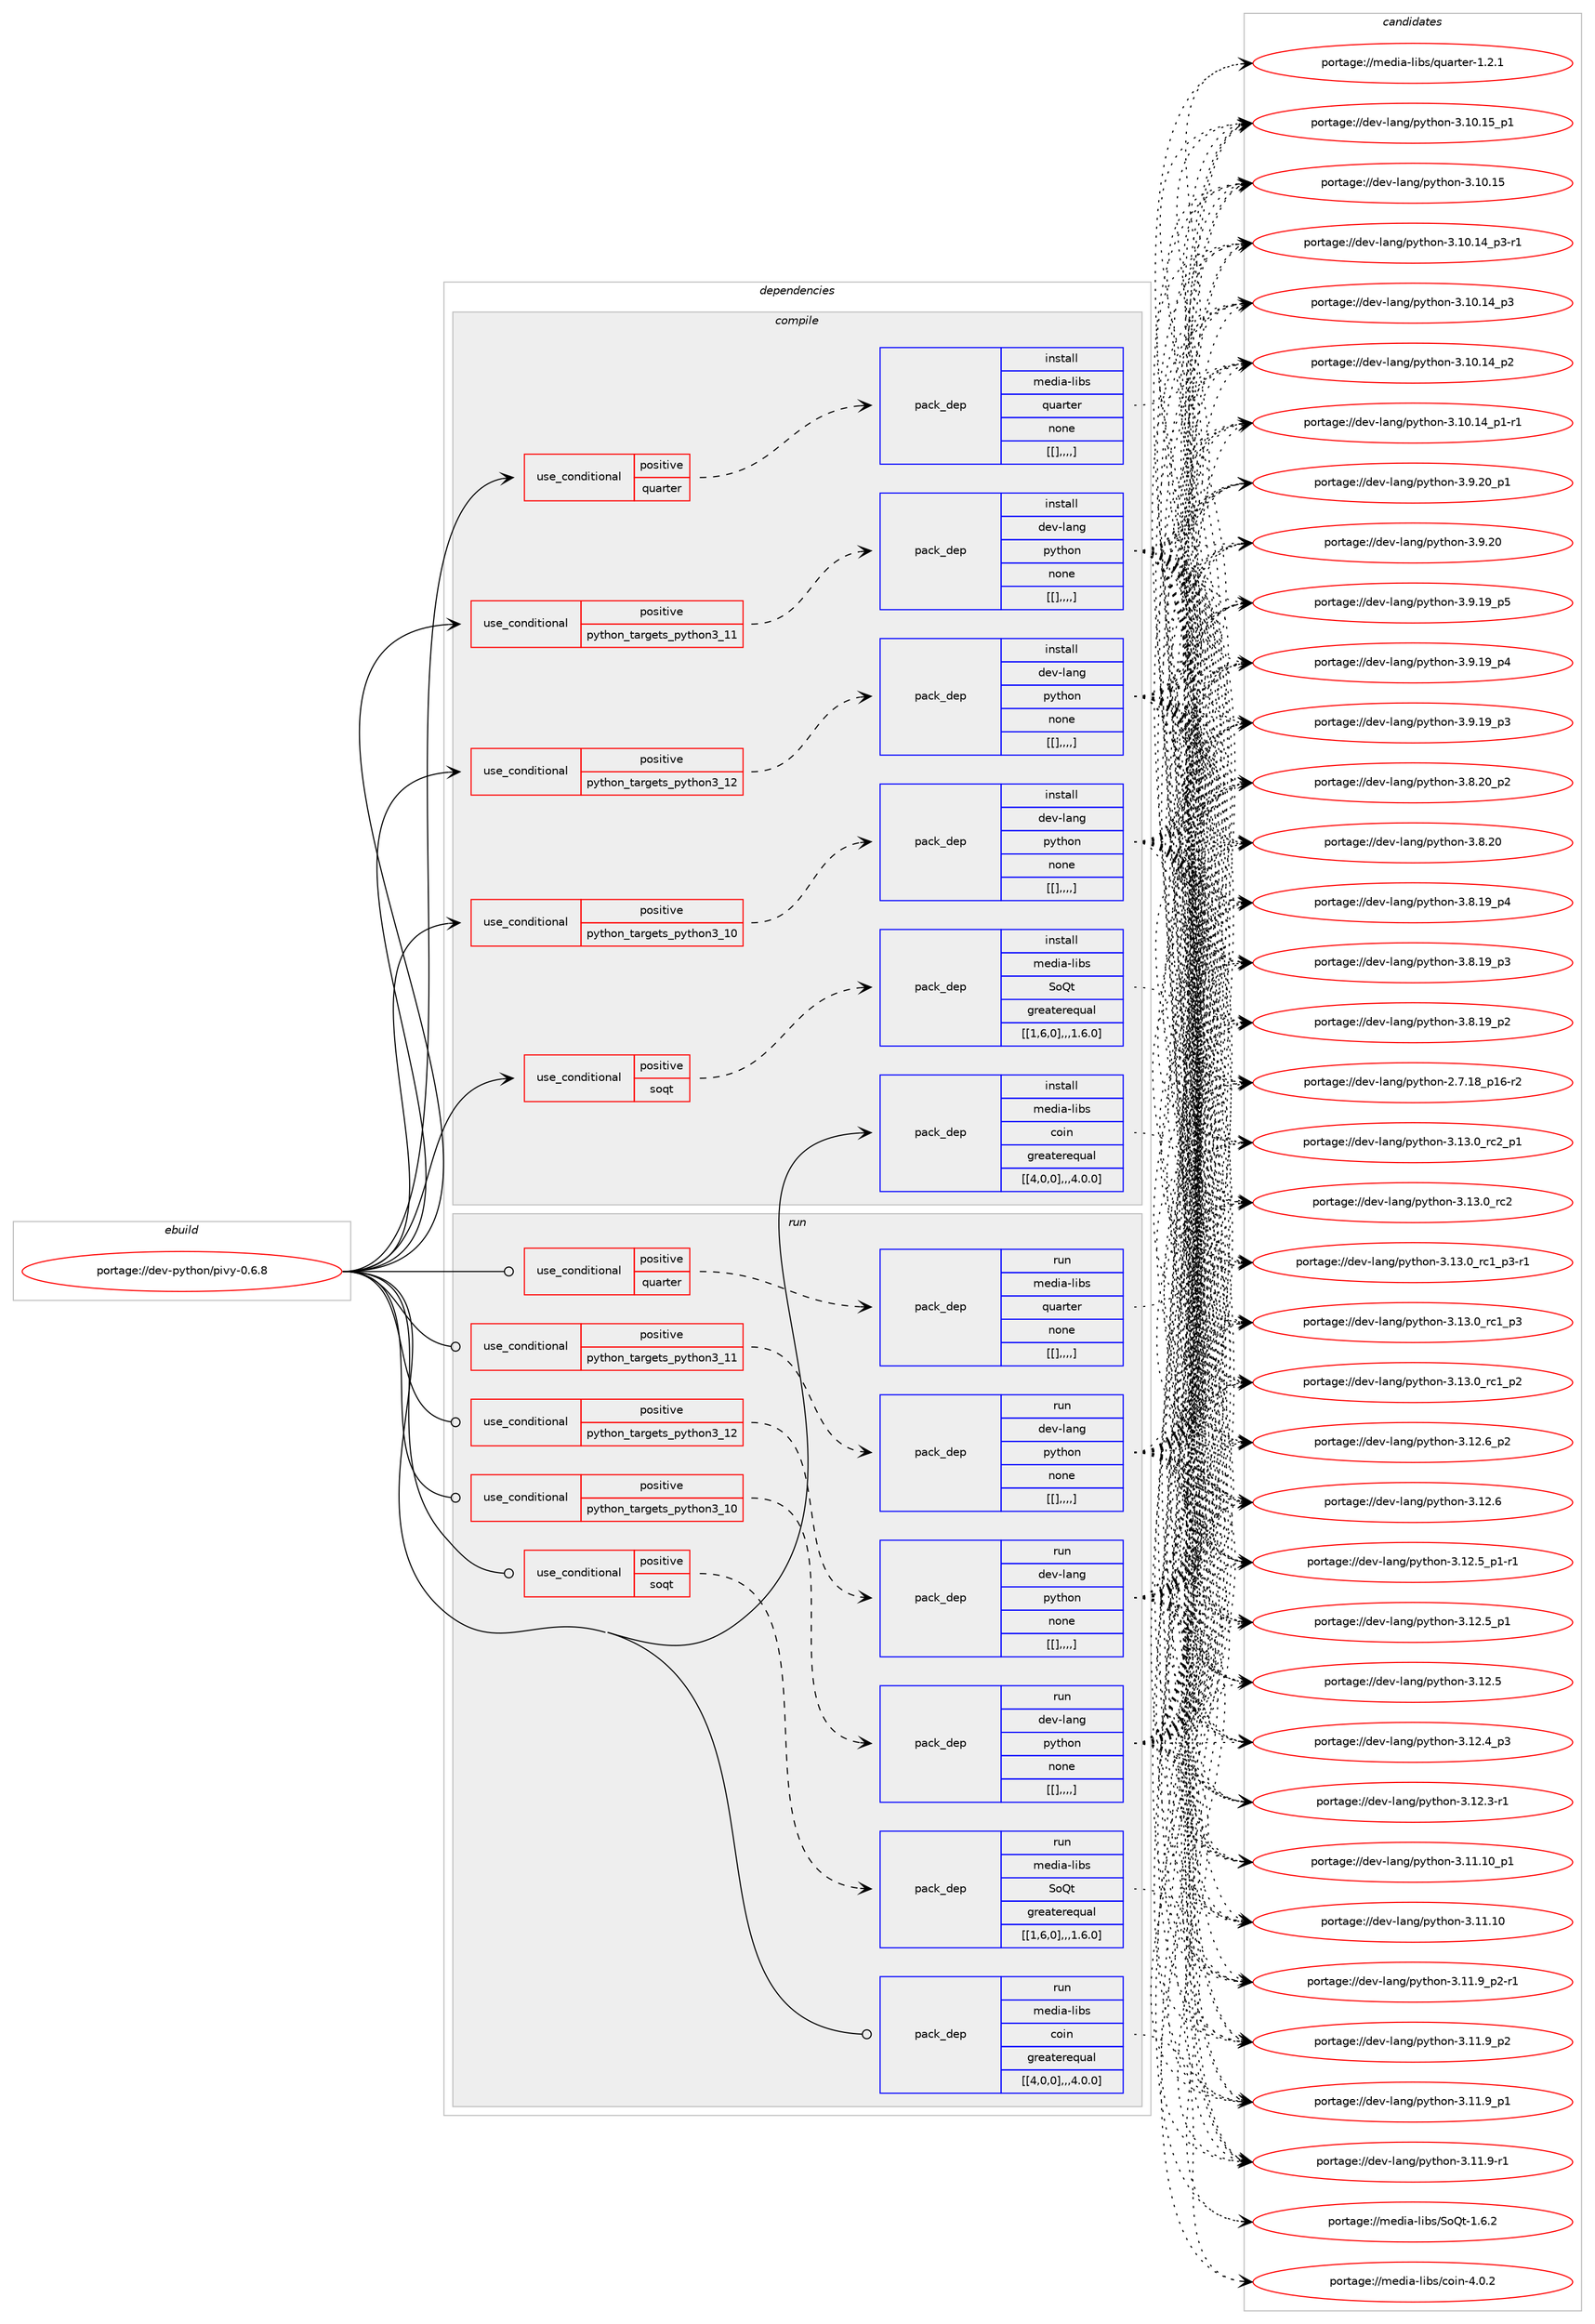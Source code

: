 digraph prolog {

# *************
# Graph options
# *************

newrank=true;
concentrate=true;
compound=true;
graph [rankdir=LR,fontname=Helvetica,fontsize=10,ranksep=1.5];#, ranksep=2.5, nodesep=0.2];
edge  [arrowhead=vee];
node  [fontname=Helvetica,fontsize=10];

# **********
# The ebuild
# **********

subgraph cluster_leftcol {
color=gray;
label=<<i>ebuild</i>>;
id [label="portage://dev-python/pivy-0.6.8", color=red, width=4, href="../dev-python/pivy-0.6.8.svg"];
}

# ****************
# The dependencies
# ****************

subgraph cluster_midcol {
color=gray;
label=<<i>dependencies</i>>;
subgraph cluster_compile {
fillcolor="#eeeeee";
style=filled;
label=<<i>compile</i>>;
subgraph cond37412 {
dependency156864 [label=<<TABLE BORDER="0" CELLBORDER="1" CELLSPACING="0" CELLPADDING="4"><TR><TD ROWSPAN="3" CELLPADDING="10">use_conditional</TD></TR><TR><TD>positive</TD></TR><TR><TD>python_targets_python3_10</TD></TR></TABLE>>, shape=none, color=red];
subgraph pack118235 {
dependency156865 [label=<<TABLE BORDER="0" CELLBORDER="1" CELLSPACING="0" CELLPADDING="4" WIDTH="220"><TR><TD ROWSPAN="6" CELLPADDING="30">pack_dep</TD></TR><TR><TD WIDTH="110">install</TD></TR><TR><TD>dev-lang</TD></TR><TR><TD>python</TD></TR><TR><TD>none</TD></TR><TR><TD>[[],,,,]</TD></TR></TABLE>>, shape=none, color=blue];
}
dependency156864:e -> dependency156865:w [weight=20,style="dashed",arrowhead="vee"];
}
id:e -> dependency156864:w [weight=20,style="solid",arrowhead="vee"];
subgraph cond37413 {
dependency156866 [label=<<TABLE BORDER="0" CELLBORDER="1" CELLSPACING="0" CELLPADDING="4"><TR><TD ROWSPAN="3" CELLPADDING="10">use_conditional</TD></TR><TR><TD>positive</TD></TR><TR><TD>python_targets_python3_11</TD></TR></TABLE>>, shape=none, color=red];
subgraph pack118236 {
dependency156867 [label=<<TABLE BORDER="0" CELLBORDER="1" CELLSPACING="0" CELLPADDING="4" WIDTH="220"><TR><TD ROWSPAN="6" CELLPADDING="30">pack_dep</TD></TR><TR><TD WIDTH="110">install</TD></TR><TR><TD>dev-lang</TD></TR><TR><TD>python</TD></TR><TR><TD>none</TD></TR><TR><TD>[[],,,,]</TD></TR></TABLE>>, shape=none, color=blue];
}
dependency156866:e -> dependency156867:w [weight=20,style="dashed",arrowhead="vee"];
}
id:e -> dependency156866:w [weight=20,style="solid",arrowhead="vee"];
subgraph cond37414 {
dependency156868 [label=<<TABLE BORDER="0" CELLBORDER="1" CELLSPACING="0" CELLPADDING="4"><TR><TD ROWSPAN="3" CELLPADDING="10">use_conditional</TD></TR><TR><TD>positive</TD></TR><TR><TD>python_targets_python3_12</TD></TR></TABLE>>, shape=none, color=red];
subgraph pack118237 {
dependency156869 [label=<<TABLE BORDER="0" CELLBORDER="1" CELLSPACING="0" CELLPADDING="4" WIDTH="220"><TR><TD ROWSPAN="6" CELLPADDING="30">pack_dep</TD></TR><TR><TD WIDTH="110">install</TD></TR><TR><TD>dev-lang</TD></TR><TR><TD>python</TD></TR><TR><TD>none</TD></TR><TR><TD>[[],,,,]</TD></TR></TABLE>>, shape=none, color=blue];
}
dependency156868:e -> dependency156869:w [weight=20,style="dashed",arrowhead="vee"];
}
id:e -> dependency156868:w [weight=20,style="solid",arrowhead="vee"];
subgraph cond37415 {
dependency156870 [label=<<TABLE BORDER="0" CELLBORDER="1" CELLSPACING="0" CELLPADDING="4"><TR><TD ROWSPAN="3" CELLPADDING="10">use_conditional</TD></TR><TR><TD>positive</TD></TR><TR><TD>quarter</TD></TR></TABLE>>, shape=none, color=red];
subgraph pack118238 {
dependency156871 [label=<<TABLE BORDER="0" CELLBORDER="1" CELLSPACING="0" CELLPADDING="4" WIDTH="220"><TR><TD ROWSPAN="6" CELLPADDING="30">pack_dep</TD></TR><TR><TD WIDTH="110">install</TD></TR><TR><TD>media-libs</TD></TR><TR><TD>quarter</TD></TR><TR><TD>none</TD></TR><TR><TD>[[],,,,]</TD></TR></TABLE>>, shape=none, color=blue];
}
dependency156870:e -> dependency156871:w [weight=20,style="dashed",arrowhead="vee"];
}
id:e -> dependency156870:w [weight=20,style="solid",arrowhead="vee"];
subgraph cond37416 {
dependency156872 [label=<<TABLE BORDER="0" CELLBORDER="1" CELLSPACING="0" CELLPADDING="4"><TR><TD ROWSPAN="3" CELLPADDING="10">use_conditional</TD></TR><TR><TD>positive</TD></TR><TR><TD>soqt</TD></TR></TABLE>>, shape=none, color=red];
subgraph pack118239 {
dependency156873 [label=<<TABLE BORDER="0" CELLBORDER="1" CELLSPACING="0" CELLPADDING="4" WIDTH="220"><TR><TD ROWSPAN="6" CELLPADDING="30">pack_dep</TD></TR><TR><TD WIDTH="110">install</TD></TR><TR><TD>media-libs</TD></TR><TR><TD>SoQt</TD></TR><TR><TD>greaterequal</TD></TR><TR><TD>[[1,6,0],,,1.6.0]</TD></TR></TABLE>>, shape=none, color=blue];
}
dependency156872:e -> dependency156873:w [weight=20,style="dashed",arrowhead="vee"];
}
id:e -> dependency156872:w [weight=20,style="solid",arrowhead="vee"];
subgraph pack118240 {
dependency156874 [label=<<TABLE BORDER="0" CELLBORDER="1" CELLSPACING="0" CELLPADDING="4" WIDTH="220"><TR><TD ROWSPAN="6" CELLPADDING="30">pack_dep</TD></TR><TR><TD WIDTH="110">install</TD></TR><TR><TD>media-libs</TD></TR><TR><TD>coin</TD></TR><TR><TD>greaterequal</TD></TR><TR><TD>[[4,0,0],,,4.0.0]</TD></TR></TABLE>>, shape=none, color=blue];
}
id:e -> dependency156874:w [weight=20,style="solid",arrowhead="vee"];
}
subgraph cluster_compileandrun {
fillcolor="#eeeeee";
style=filled;
label=<<i>compile and run</i>>;
}
subgraph cluster_run {
fillcolor="#eeeeee";
style=filled;
label=<<i>run</i>>;
subgraph cond37417 {
dependency156875 [label=<<TABLE BORDER="0" CELLBORDER="1" CELLSPACING="0" CELLPADDING="4"><TR><TD ROWSPAN="3" CELLPADDING="10">use_conditional</TD></TR><TR><TD>positive</TD></TR><TR><TD>python_targets_python3_10</TD></TR></TABLE>>, shape=none, color=red];
subgraph pack118241 {
dependency156876 [label=<<TABLE BORDER="0" CELLBORDER="1" CELLSPACING="0" CELLPADDING="4" WIDTH="220"><TR><TD ROWSPAN="6" CELLPADDING="30">pack_dep</TD></TR><TR><TD WIDTH="110">run</TD></TR><TR><TD>dev-lang</TD></TR><TR><TD>python</TD></TR><TR><TD>none</TD></TR><TR><TD>[[],,,,]</TD></TR></TABLE>>, shape=none, color=blue];
}
dependency156875:e -> dependency156876:w [weight=20,style="dashed",arrowhead="vee"];
}
id:e -> dependency156875:w [weight=20,style="solid",arrowhead="odot"];
subgraph cond37418 {
dependency156877 [label=<<TABLE BORDER="0" CELLBORDER="1" CELLSPACING="0" CELLPADDING="4"><TR><TD ROWSPAN="3" CELLPADDING="10">use_conditional</TD></TR><TR><TD>positive</TD></TR><TR><TD>python_targets_python3_11</TD></TR></TABLE>>, shape=none, color=red];
subgraph pack118242 {
dependency156878 [label=<<TABLE BORDER="0" CELLBORDER="1" CELLSPACING="0" CELLPADDING="4" WIDTH="220"><TR><TD ROWSPAN="6" CELLPADDING="30">pack_dep</TD></TR><TR><TD WIDTH="110">run</TD></TR><TR><TD>dev-lang</TD></TR><TR><TD>python</TD></TR><TR><TD>none</TD></TR><TR><TD>[[],,,,]</TD></TR></TABLE>>, shape=none, color=blue];
}
dependency156877:e -> dependency156878:w [weight=20,style="dashed",arrowhead="vee"];
}
id:e -> dependency156877:w [weight=20,style="solid",arrowhead="odot"];
subgraph cond37419 {
dependency156879 [label=<<TABLE BORDER="0" CELLBORDER="1" CELLSPACING="0" CELLPADDING="4"><TR><TD ROWSPAN="3" CELLPADDING="10">use_conditional</TD></TR><TR><TD>positive</TD></TR><TR><TD>python_targets_python3_12</TD></TR></TABLE>>, shape=none, color=red];
subgraph pack118243 {
dependency156880 [label=<<TABLE BORDER="0" CELLBORDER="1" CELLSPACING="0" CELLPADDING="4" WIDTH="220"><TR><TD ROWSPAN="6" CELLPADDING="30">pack_dep</TD></TR><TR><TD WIDTH="110">run</TD></TR><TR><TD>dev-lang</TD></TR><TR><TD>python</TD></TR><TR><TD>none</TD></TR><TR><TD>[[],,,,]</TD></TR></TABLE>>, shape=none, color=blue];
}
dependency156879:e -> dependency156880:w [weight=20,style="dashed",arrowhead="vee"];
}
id:e -> dependency156879:w [weight=20,style="solid",arrowhead="odot"];
subgraph cond37420 {
dependency156881 [label=<<TABLE BORDER="0" CELLBORDER="1" CELLSPACING="0" CELLPADDING="4"><TR><TD ROWSPAN="3" CELLPADDING="10">use_conditional</TD></TR><TR><TD>positive</TD></TR><TR><TD>quarter</TD></TR></TABLE>>, shape=none, color=red];
subgraph pack118244 {
dependency156882 [label=<<TABLE BORDER="0" CELLBORDER="1" CELLSPACING="0" CELLPADDING="4" WIDTH="220"><TR><TD ROWSPAN="6" CELLPADDING="30">pack_dep</TD></TR><TR><TD WIDTH="110">run</TD></TR><TR><TD>media-libs</TD></TR><TR><TD>quarter</TD></TR><TR><TD>none</TD></TR><TR><TD>[[],,,,]</TD></TR></TABLE>>, shape=none, color=blue];
}
dependency156881:e -> dependency156882:w [weight=20,style="dashed",arrowhead="vee"];
}
id:e -> dependency156881:w [weight=20,style="solid",arrowhead="odot"];
subgraph cond37421 {
dependency156883 [label=<<TABLE BORDER="0" CELLBORDER="1" CELLSPACING="0" CELLPADDING="4"><TR><TD ROWSPAN="3" CELLPADDING="10">use_conditional</TD></TR><TR><TD>positive</TD></TR><TR><TD>soqt</TD></TR></TABLE>>, shape=none, color=red];
subgraph pack118245 {
dependency156884 [label=<<TABLE BORDER="0" CELLBORDER="1" CELLSPACING="0" CELLPADDING="4" WIDTH="220"><TR><TD ROWSPAN="6" CELLPADDING="30">pack_dep</TD></TR><TR><TD WIDTH="110">run</TD></TR><TR><TD>media-libs</TD></TR><TR><TD>SoQt</TD></TR><TR><TD>greaterequal</TD></TR><TR><TD>[[1,6,0],,,1.6.0]</TD></TR></TABLE>>, shape=none, color=blue];
}
dependency156883:e -> dependency156884:w [weight=20,style="dashed",arrowhead="vee"];
}
id:e -> dependency156883:w [weight=20,style="solid",arrowhead="odot"];
subgraph pack118246 {
dependency156885 [label=<<TABLE BORDER="0" CELLBORDER="1" CELLSPACING="0" CELLPADDING="4" WIDTH="220"><TR><TD ROWSPAN="6" CELLPADDING="30">pack_dep</TD></TR><TR><TD WIDTH="110">run</TD></TR><TR><TD>media-libs</TD></TR><TR><TD>coin</TD></TR><TR><TD>greaterequal</TD></TR><TR><TD>[[4,0,0],,,4.0.0]</TD></TR></TABLE>>, shape=none, color=blue];
}
id:e -> dependency156885:w [weight=20,style="solid",arrowhead="odot"];
}
}

# **************
# The candidates
# **************

subgraph cluster_choices {
rank=same;
color=gray;
label=<<i>candidates</i>>;

subgraph choice118235 {
color=black;
nodesep=1;
choice100101118451089711010347112121116104111110455146495146489511499509511249 [label="portage://dev-lang/python-3.13.0_rc2_p1", color=red, width=4,href="../dev-lang/python-3.13.0_rc2_p1.svg"];
choice10010111845108971101034711212111610411111045514649514648951149950 [label="portage://dev-lang/python-3.13.0_rc2", color=red, width=4,href="../dev-lang/python-3.13.0_rc2.svg"];
choice1001011184510897110103471121211161041111104551464951464895114994995112514511449 [label="portage://dev-lang/python-3.13.0_rc1_p3-r1", color=red, width=4,href="../dev-lang/python-3.13.0_rc1_p3-r1.svg"];
choice100101118451089711010347112121116104111110455146495146489511499499511251 [label="portage://dev-lang/python-3.13.0_rc1_p3", color=red, width=4,href="../dev-lang/python-3.13.0_rc1_p3.svg"];
choice100101118451089711010347112121116104111110455146495146489511499499511250 [label="portage://dev-lang/python-3.13.0_rc1_p2", color=red, width=4,href="../dev-lang/python-3.13.0_rc1_p2.svg"];
choice100101118451089711010347112121116104111110455146495046549511250 [label="portage://dev-lang/python-3.12.6_p2", color=red, width=4,href="../dev-lang/python-3.12.6_p2.svg"];
choice10010111845108971101034711212111610411111045514649504654 [label="portage://dev-lang/python-3.12.6", color=red, width=4,href="../dev-lang/python-3.12.6.svg"];
choice1001011184510897110103471121211161041111104551464950465395112494511449 [label="portage://dev-lang/python-3.12.5_p1-r1", color=red, width=4,href="../dev-lang/python-3.12.5_p1-r1.svg"];
choice100101118451089711010347112121116104111110455146495046539511249 [label="portage://dev-lang/python-3.12.5_p1", color=red, width=4,href="../dev-lang/python-3.12.5_p1.svg"];
choice10010111845108971101034711212111610411111045514649504653 [label="portage://dev-lang/python-3.12.5", color=red, width=4,href="../dev-lang/python-3.12.5.svg"];
choice100101118451089711010347112121116104111110455146495046529511251 [label="portage://dev-lang/python-3.12.4_p3", color=red, width=4,href="../dev-lang/python-3.12.4_p3.svg"];
choice100101118451089711010347112121116104111110455146495046514511449 [label="portage://dev-lang/python-3.12.3-r1", color=red, width=4,href="../dev-lang/python-3.12.3-r1.svg"];
choice10010111845108971101034711212111610411111045514649494649489511249 [label="portage://dev-lang/python-3.11.10_p1", color=red, width=4,href="../dev-lang/python-3.11.10_p1.svg"];
choice1001011184510897110103471121211161041111104551464949464948 [label="portage://dev-lang/python-3.11.10", color=red, width=4,href="../dev-lang/python-3.11.10.svg"];
choice1001011184510897110103471121211161041111104551464949465795112504511449 [label="portage://dev-lang/python-3.11.9_p2-r1", color=red, width=4,href="../dev-lang/python-3.11.9_p2-r1.svg"];
choice100101118451089711010347112121116104111110455146494946579511250 [label="portage://dev-lang/python-3.11.9_p2", color=red, width=4,href="../dev-lang/python-3.11.9_p2.svg"];
choice100101118451089711010347112121116104111110455146494946579511249 [label="portage://dev-lang/python-3.11.9_p1", color=red, width=4,href="../dev-lang/python-3.11.9_p1.svg"];
choice100101118451089711010347112121116104111110455146494946574511449 [label="portage://dev-lang/python-3.11.9-r1", color=red, width=4,href="../dev-lang/python-3.11.9-r1.svg"];
choice10010111845108971101034711212111610411111045514649484649539511249 [label="portage://dev-lang/python-3.10.15_p1", color=red, width=4,href="../dev-lang/python-3.10.15_p1.svg"];
choice1001011184510897110103471121211161041111104551464948464953 [label="portage://dev-lang/python-3.10.15", color=red, width=4,href="../dev-lang/python-3.10.15.svg"];
choice100101118451089711010347112121116104111110455146494846495295112514511449 [label="portage://dev-lang/python-3.10.14_p3-r1", color=red, width=4,href="../dev-lang/python-3.10.14_p3-r1.svg"];
choice10010111845108971101034711212111610411111045514649484649529511251 [label="portage://dev-lang/python-3.10.14_p3", color=red, width=4,href="../dev-lang/python-3.10.14_p3.svg"];
choice10010111845108971101034711212111610411111045514649484649529511250 [label="portage://dev-lang/python-3.10.14_p2", color=red, width=4,href="../dev-lang/python-3.10.14_p2.svg"];
choice100101118451089711010347112121116104111110455146494846495295112494511449 [label="portage://dev-lang/python-3.10.14_p1-r1", color=red, width=4,href="../dev-lang/python-3.10.14_p1-r1.svg"];
choice100101118451089711010347112121116104111110455146574650489511249 [label="portage://dev-lang/python-3.9.20_p1", color=red, width=4,href="../dev-lang/python-3.9.20_p1.svg"];
choice10010111845108971101034711212111610411111045514657465048 [label="portage://dev-lang/python-3.9.20", color=red, width=4,href="../dev-lang/python-3.9.20.svg"];
choice100101118451089711010347112121116104111110455146574649579511253 [label="portage://dev-lang/python-3.9.19_p5", color=red, width=4,href="../dev-lang/python-3.9.19_p5.svg"];
choice100101118451089711010347112121116104111110455146574649579511252 [label="portage://dev-lang/python-3.9.19_p4", color=red, width=4,href="../dev-lang/python-3.9.19_p4.svg"];
choice100101118451089711010347112121116104111110455146574649579511251 [label="portage://dev-lang/python-3.9.19_p3", color=red, width=4,href="../dev-lang/python-3.9.19_p3.svg"];
choice100101118451089711010347112121116104111110455146564650489511250 [label="portage://dev-lang/python-3.8.20_p2", color=red, width=4,href="../dev-lang/python-3.8.20_p2.svg"];
choice10010111845108971101034711212111610411111045514656465048 [label="portage://dev-lang/python-3.8.20", color=red, width=4,href="../dev-lang/python-3.8.20.svg"];
choice100101118451089711010347112121116104111110455146564649579511252 [label="portage://dev-lang/python-3.8.19_p4", color=red, width=4,href="../dev-lang/python-3.8.19_p4.svg"];
choice100101118451089711010347112121116104111110455146564649579511251 [label="portage://dev-lang/python-3.8.19_p3", color=red, width=4,href="../dev-lang/python-3.8.19_p3.svg"];
choice100101118451089711010347112121116104111110455146564649579511250 [label="portage://dev-lang/python-3.8.19_p2", color=red, width=4,href="../dev-lang/python-3.8.19_p2.svg"];
choice100101118451089711010347112121116104111110455046554649569511249544511450 [label="portage://dev-lang/python-2.7.18_p16-r2", color=red, width=4,href="../dev-lang/python-2.7.18_p16-r2.svg"];
dependency156865:e -> choice100101118451089711010347112121116104111110455146495146489511499509511249:w [style=dotted,weight="100"];
dependency156865:e -> choice10010111845108971101034711212111610411111045514649514648951149950:w [style=dotted,weight="100"];
dependency156865:e -> choice1001011184510897110103471121211161041111104551464951464895114994995112514511449:w [style=dotted,weight="100"];
dependency156865:e -> choice100101118451089711010347112121116104111110455146495146489511499499511251:w [style=dotted,weight="100"];
dependency156865:e -> choice100101118451089711010347112121116104111110455146495146489511499499511250:w [style=dotted,weight="100"];
dependency156865:e -> choice100101118451089711010347112121116104111110455146495046549511250:w [style=dotted,weight="100"];
dependency156865:e -> choice10010111845108971101034711212111610411111045514649504654:w [style=dotted,weight="100"];
dependency156865:e -> choice1001011184510897110103471121211161041111104551464950465395112494511449:w [style=dotted,weight="100"];
dependency156865:e -> choice100101118451089711010347112121116104111110455146495046539511249:w [style=dotted,weight="100"];
dependency156865:e -> choice10010111845108971101034711212111610411111045514649504653:w [style=dotted,weight="100"];
dependency156865:e -> choice100101118451089711010347112121116104111110455146495046529511251:w [style=dotted,weight="100"];
dependency156865:e -> choice100101118451089711010347112121116104111110455146495046514511449:w [style=dotted,weight="100"];
dependency156865:e -> choice10010111845108971101034711212111610411111045514649494649489511249:w [style=dotted,weight="100"];
dependency156865:e -> choice1001011184510897110103471121211161041111104551464949464948:w [style=dotted,weight="100"];
dependency156865:e -> choice1001011184510897110103471121211161041111104551464949465795112504511449:w [style=dotted,weight="100"];
dependency156865:e -> choice100101118451089711010347112121116104111110455146494946579511250:w [style=dotted,weight="100"];
dependency156865:e -> choice100101118451089711010347112121116104111110455146494946579511249:w [style=dotted,weight="100"];
dependency156865:e -> choice100101118451089711010347112121116104111110455146494946574511449:w [style=dotted,weight="100"];
dependency156865:e -> choice10010111845108971101034711212111610411111045514649484649539511249:w [style=dotted,weight="100"];
dependency156865:e -> choice1001011184510897110103471121211161041111104551464948464953:w [style=dotted,weight="100"];
dependency156865:e -> choice100101118451089711010347112121116104111110455146494846495295112514511449:w [style=dotted,weight="100"];
dependency156865:e -> choice10010111845108971101034711212111610411111045514649484649529511251:w [style=dotted,weight="100"];
dependency156865:e -> choice10010111845108971101034711212111610411111045514649484649529511250:w [style=dotted,weight="100"];
dependency156865:e -> choice100101118451089711010347112121116104111110455146494846495295112494511449:w [style=dotted,weight="100"];
dependency156865:e -> choice100101118451089711010347112121116104111110455146574650489511249:w [style=dotted,weight="100"];
dependency156865:e -> choice10010111845108971101034711212111610411111045514657465048:w [style=dotted,weight="100"];
dependency156865:e -> choice100101118451089711010347112121116104111110455146574649579511253:w [style=dotted,weight="100"];
dependency156865:e -> choice100101118451089711010347112121116104111110455146574649579511252:w [style=dotted,weight="100"];
dependency156865:e -> choice100101118451089711010347112121116104111110455146574649579511251:w [style=dotted,weight="100"];
dependency156865:e -> choice100101118451089711010347112121116104111110455146564650489511250:w [style=dotted,weight="100"];
dependency156865:e -> choice10010111845108971101034711212111610411111045514656465048:w [style=dotted,weight="100"];
dependency156865:e -> choice100101118451089711010347112121116104111110455146564649579511252:w [style=dotted,weight="100"];
dependency156865:e -> choice100101118451089711010347112121116104111110455146564649579511251:w [style=dotted,weight="100"];
dependency156865:e -> choice100101118451089711010347112121116104111110455146564649579511250:w [style=dotted,weight="100"];
dependency156865:e -> choice100101118451089711010347112121116104111110455046554649569511249544511450:w [style=dotted,weight="100"];
}
subgraph choice118236 {
color=black;
nodesep=1;
choice100101118451089711010347112121116104111110455146495146489511499509511249 [label="portage://dev-lang/python-3.13.0_rc2_p1", color=red, width=4,href="../dev-lang/python-3.13.0_rc2_p1.svg"];
choice10010111845108971101034711212111610411111045514649514648951149950 [label="portage://dev-lang/python-3.13.0_rc2", color=red, width=4,href="../dev-lang/python-3.13.0_rc2.svg"];
choice1001011184510897110103471121211161041111104551464951464895114994995112514511449 [label="portage://dev-lang/python-3.13.0_rc1_p3-r1", color=red, width=4,href="../dev-lang/python-3.13.0_rc1_p3-r1.svg"];
choice100101118451089711010347112121116104111110455146495146489511499499511251 [label="portage://dev-lang/python-3.13.0_rc1_p3", color=red, width=4,href="../dev-lang/python-3.13.0_rc1_p3.svg"];
choice100101118451089711010347112121116104111110455146495146489511499499511250 [label="portage://dev-lang/python-3.13.0_rc1_p2", color=red, width=4,href="../dev-lang/python-3.13.0_rc1_p2.svg"];
choice100101118451089711010347112121116104111110455146495046549511250 [label="portage://dev-lang/python-3.12.6_p2", color=red, width=4,href="../dev-lang/python-3.12.6_p2.svg"];
choice10010111845108971101034711212111610411111045514649504654 [label="portage://dev-lang/python-3.12.6", color=red, width=4,href="../dev-lang/python-3.12.6.svg"];
choice1001011184510897110103471121211161041111104551464950465395112494511449 [label="portage://dev-lang/python-3.12.5_p1-r1", color=red, width=4,href="../dev-lang/python-3.12.5_p1-r1.svg"];
choice100101118451089711010347112121116104111110455146495046539511249 [label="portage://dev-lang/python-3.12.5_p1", color=red, width=4,href="../dev-lang/python-3.12.5_p1.svg"];
choice10010111845108971101034711212111610411111045514649504653 [label="portage://dev-lang/python-3.12.5", color=red, width=4,href="../dev-lang/python-3.12.5.svg"];
choice100101118451089711010347112121116104111110455146495046529511251 [label="portage://dev-lang/python-3.12.4_p3", color=red, width=4,href="../dev-lang/python-3.12.4_p3.svg"];
choice100101118451089711010347112121116104111110455146495046514511449 [label="portage://dev-lang/python-3.12.3-r1", color=red, width=4,href="../dev-lang/python-3.12.3-r1.svg"];
choice10010111845108971101034711212111610411111045514649494649489511249 [label="portage://dev-lang/python-3.11.10_p1", color=red, width=4,href="../dev-lang/python-3.11.10_p1.svg"];
choice1001011184510897110103471121211161041111104551464949464948 [label="portage://dev-lang/python-3.11.10", color=red, width=4,href="../dev-lang/python-3.11.10.svg"];
choice1001011184510897110103471121211161041111104551464949465795112504511449 [label="portage://dev-lang/python-3.11.9_p2-r1", color=red, width=4,href="../dev-lang/python-3.11.9_p2-r1.svg"];
choice100101118451089711010347112121116104111110455146494946579511250 [label="portage://dev-lang/python-3.11.9_p2", color=red, width=4,href="../dev-lang/python-3.11.9_p2.svg"];
choice100101118451089711010347112121116104111110455146494946579511249 [label="portage://dev-lang/python-3.11.9_p1", color=red, width=4,href="../dev-lang/python-3.11.9_p1.svg"];
choice100101118451089711010347112121116104111110455146494946574511449 [label="portage://dev-lang/python-3.11.9-r1", color=red, width=4,href="../dev-lang/python-3.11.9-r1.svg"];
choice10010111845108971101034711212111610411111045514649484649539511249 [label="portage://dev-lang/python-3.10.15_p1", color=red, width=4,href="../dev-lang/python-3.10.15_p1.svg"];
choice1001011184510897110103471121211161041111104551464948464953 [label="portage://dev-lang/python-3.10.15", color=red, width=4,href="../dev-lang/python-3.10.15.svg"];
choice100101118451089711010347112121116104111110455146494846495295112514511449 [label="portage://dev-lang/python-3.10.14_p3-r1", color=red, width=4,href="../dev-lang/python-3.10.14_p3-r1.svg"];
choice10010111845108971101034711212111610411111045514649484649529511251 [label="portage://dev-lang/python-3.10.14_p3", color=red, width=4,href="../dev-lang/python-3.10.14_p3.svg"];
choice10010111845108971101034711212111610411111045514649484649529511250 [label="portage://dev-lang/python-3.10.14_p2", color=red, width=4,href="../dev-lang/python-3.10.14_p2.svg"];
choice100101118451089711010347112121116104111110455146494846495295112494511449 [label="portage://dev-lang/python-3.10.14_p1-r1", color=red, width=4,href="../dev-lang/python-3.10.14_p1-r1.svg"];
choice100101118451089711010347112121116104111110455146574650489511249 [label="portage://dev-lang/python-3.9.20_p1", color=red, width=4,href="../dev-lang/python-3.9.20_p1.svg"];
choice10010111845108971101034711212111610411111045514657465048 [label="portage://dev-lang/python-3.9.20", color=red, width=4,href="../dev-lang/python-3.9.20.svg"];
choice100101118451089711010347112121116104111110455146574649579511253 [label="portage://dev-lang/python-3.9.19_p5", color=red, width=4,href="../dev-lang/python-3.9.19_p5.svg"];
choice100101118451089711010347112121116104111110455146574649579511252 [label="portage://dev-lang/python-3.9.19_p4", color=red, width=4,href="../dev-lang/python-3.9.19_p4.svg"];
choice100101118451089711010347112121116104111110455146574649579511251 [label="portage://dev-lang/python-3.9.19_p3", color=red, width=4,href="../dev-lang/python-3.9.19_p3.svg"];
choice100101118451089711010347112121116104111110455146564650489511250 [label="portage://dev-lang/python-3.8.20_p2", color=red, width=4,href="../dev-lang/python-3.8.20_p2.svg"];
choice10010111845108971101034711212111610411111045514656465048 [label="portage://dev-lang/python-3.8.20", color=red, width=4,href="../dev-lang/python-3.8.20.svg"];
choice100101118451089711010347112121116104111110455146564649579511252 [label="portage://dev-lang/python-3.8.19_p4", color=red, width=4,href="../dev-lang/python-3.8.19_p4.svg"];
choice100101118451089711010347112121116104111110455146564649579511251 [label="portage://dev-lang/python-3.8.19_p3", color=red, width=4,href="../dev-lang/python-3.8.19_p3.svg"];
choice100101118451089711010347112121116104111110455146564649579511250 [label="portage://dev-lang/python-3.8.19_p2", color=red, width=4,href="../dev-lang/python-3.8.19_p2.svg"];
choice100101118451089711010347112121116104111110455046554649569511249544511450 [label="portage://dev-lang/python-2.7.18_p16-r2", color=red, width=4,href="../dev-lang/python-2.7.18_p16-r2.svg"];
dependency156867:e -> choice100101118451089711010347112121116104111110455146495146489511499509511249:w [style=dotted,weight="100"];
dependency156867:e -> choice10010111845108971101034711212111610411111045514649514648951149950:w [style=dotted,weight="100"];
dependency156867:e -> choice1001011184510897110103471121211161041111104551464951464895114994995112514511449:w [style=dotted,weight="100"];
dependency156867:e -> choice100101118451089711010347112121116104111110455146495146489511499499511251:w [style=dotted,weight="100"];
dependency156867:e -> choice100101118451089711010347112121116104111110455146495146489511499499511250:w [style=dotted,weight="100"];
dependency156867:e -> choice100101118451089711010347112121116104111110455146495046549511250:w [style=dotted,weight="100"];
dependency156867:e -> choice10010111845108971101034711212111610411111045514649504654:w [style=dotted,weight="100"];
dependency156867:e -> choice1001011184510897110103471121211161041111104551464950465395112494511449:w [style=dotted,weight="100"];
dependency156867:e -> choice100101118451089711010347112121116104111110455146495046539511249:w [style=dotted,weight="100"];
dependency156867:e -> choice10010111845108971101034711212111610411111045514649504653:w [style=dotted,weight="100"];
dependency156867:e -> choice100101118451089711010347112121116104111110455146495046529511251:w [style=dotted,weight="100"];
dependency156867:e -> choice100101118451089711010347112121116104111110455146495046514511449:w [style=dotted,weight="100"];
dependency156867:e -> choice10010111845108971101034711212111610411111045514649494649489511249:w [style=dotted,weight="100"];
dependency156867:e -> choice1001011184510897110103471121211161041111104551464949464948:w [style=dotted,weight="100"];
dependency156867:e -> choice1001011184510897110103471121211161041111104551464949465795112504511449:w [style=dotted,weight="100"];
dependency156867:e -> choice100101118451089711010347112121116104111110455146494946579511250:w [style=dotted,weight="100"];
dependency156867:e -> choice100101118451089711010347112121116104111110455146494946579511249:w [style=dotted,weight="100"];
dependency156867:e -> choice100101118451089711010347112121116104111110455146494946574511449:w [style=dotted,weight="100"];
dependency156867:e -> choice10010111845108971101034711212111610411111045514649484649539511249:w [style=dotted,weight="100"];
dependency156867:e -> choice1001011184510897110103471121211161041111104551464948464953:w [style=dotted,weight="100"];
dependency156867:e -> choice100101118451089711010347112121116104111110455146494846495295112514511449:w [style=dotted,weight="100"];
dependency156867:e -> choice10010111845108971101034711212111610411111045514649484649529511251:w [style=dotted,weight="100"];
dependency156867:e -> choice10010111845108971101034711212111610411111045514649484649529511250:w [style=dotted,weight="100"];
dependency156867:e -> choice100101118451089711010347112121116104111110455146494846495295112494511449:w [style=dotted,weight="100"];
dependency156867:e -> choice100101118451089711010347112121116104111110455146574650489511249:w [style=dotted,weight="100"];
dependency156867:e -> choice10010111845108971101034711212111610411111045514657465048:w [style=dotted,weight="100"];
dependency156867:e -> choice100101118451089711010347112121116104111110455146574649579511253:w [style=dotted,weight="100"];
dependency156867:e -> choice100101118451089711010347112121116104111110455146574649579511252:w [style=dotted,weight="100"];
dependency156867:e -> choice100101118451089711010347112121116104111110455146574649579511251:w [style=dotted,weight="100"];
dependency156867:e -> choice100101118451089711010347112121116104111110455146564650489511250:w [style=dotted,weight="100"];
dependency156867:e -> choice10010111845108971101034711212111610411111045514656465048:w [style=dotted,weight="100"];
dependency156867:e -> choice100101118451089711010347112121116104111110455146564649579511252:w [style=dotted,weight="100"];
dependency156867:e -> choice100101118451089711010347112121116104111110455146564649579511251:w [style=dotted,weight="100"];
dependency156867:e -> choice100101118451089711010347112121116104111110455146564649579511250:w [style=dotted,weight="100"];
dependency156867:e -> choice100101118451089711010347112121116104111110455046554649569511249544511450:w [style=dotted,weight="100"];
}
subgraph choice118237 {
color=black;
nodesep=1;
choice100101118451089711010347112121116104111110455146495146489511499509511249 [label="portage://dev-lang/python-3.13.0_rc2_p1", color=red, width=4,href="../dev-lang/python-3.13.0_rc2_p1.svg"];
choice10010111845108971101034711212111610411111045514649514648951149950 [label="portage://dev-lang/python-3.13.0_rc2", color=red, width=4,href="../dev-lang/python-3.13.0_rc2.svg"];
choice1001011184510897110103471121211161041111104551464951464895114994995112514511449 [label="portage://dev-lang/python-3.13.0_rc1_p3-r1", color=red, width=4,href="../dev-lang/python-3.13.0_rc1_p3-r1.svg"];
choice100101118451089711010347112121116104111110455146495146489511499499511251 [label="portage://dev-lang/python-3.13.0_rc1_p3", color=red, width=4,href="../dev-lang/python-3.13.0_rc1_p3.svg"];
choice100101118451089711010347112121116104111110455146495146489511499499511250 [label="portage://dev-lang/python-3.13.0_rc1_p2", color=red, width=4,href="../dev-lang/python-3.13.0_rc1_p2.svg"];
choice100101118451089711010347112121116104111110455146495046549511250 [label="portage://dev-lang/python-3.12.6_p2", color=red, width=4,href="../dev-lang/python-3.12.6_p2.svg"];
choice10010111845108971101034711212111610411111045514649504654 [label="portage://dev-lang/python-3.12.6", color=red, width=4,href="../dev-lang/python-3.12.6.svg"];
choice1001011184510897110103471121211161041111104551464950465395112494511449 [label="portage://dev-lang/python-3.12.5_p1-r1", color=red, width=4,href="../dev-lang/python-3.12.5_p1-r1.svg"];
choice100101118451089711010347112121116104111110455146495046539511249 [label="portage://dev-lang/python-3.12.5_p1", color=red, width=4,href="../dev-lang/python-3.12.5_p1.svg"];
choice10010111845108971101034711212111610411111045514649504653 [label="portage://dev-lang/python-3.12.5", color=red, width=4,href="../dev-lang/python-3.12.5.svg"];
choice100101118451089711010347112121116104111110455146495046529511251 [label="portage://dev-lang/python-3.12.4_p3", color=red, width=4,href="../dev-lang/python-3.12.4_p3.svg"];
choice100101118451089711010347112121116104111110455146495046514511449 [label="portage://dev-lang/python-3.12.3-r1", color=red, width=4,href="../dev-lang/python-3.12.3-r1.svg"];
choice10010111845108971101034711212111610411111045514649494649489511249 [label="portage://dev-lang/python-3.11.10_p1", color=red, width=4,href="../dev-lang/python-3.11.10_p1.svg"];
choice1001011184510897110103471121211161041111104551464949464948 [label="portage://dev-lang/python-3.11.10", color=red, width=4,href="../dev-lang/python-3.11.10.svg"];
choice1001011184510897110103471121211161041111104551464949465795112504511449 [label="portage://dev-lang/python-3.11.9_p2-r1", color=red, width=4,href="../dev-lang/python-3.11.9_p2-r1.svg"];
choice100101118451089711010347112121116104111110455146494946579511250 [label="portage://dev-lang/python-3.11.9_p2", color=red, width=4,href="../dev-lang/python-3.11.9_p2.svg"];
choice100101118451089711010347112121116104111110455146494946579511249 [label="portage://dev-lang/python-3.11.9_p1", color=red, width=4,href="../dev-lang/python-3.11.9_p1.svg"];
choice100101118451089711010347112121116104111110455146494946574511449 [label="portage://dev-lang/python-3.11.9-r1", color=red, width=4,href="../dev-lang/python-3.11.9-r1.svg"];
choice10010111845108971101034711212111610411111045514649484649539511249 [label="portage://dev-lang/python-3.10.15_p1", color=red, width=4,href="../dev-lang/python-3.10.15_p1.svg"];
choice1001011184510897110103471121211161041111104551464948464953 [label="portage://dev-lang/python-3.10.15", color=red, width=4,href="../dev-lang/python-3.10.15.svg"];
choice100101118451089711010347112121116104111110455146494846495295112514511449 [label="portage://dev-lang/python-3.10.14_p3-r1", color=red, width=4,href="../dev-lang/python-3.10.14_p3-r1.svg"];
choice10010111845108971101034711212111610411111045514649484649529511251 [label="portage://dev-lang/python-3.10.14_p3", color=red, width=4,href="../dev-lang/python-3.10.14_p3.svg"];
choice10010111845108971101034711212111610411111045514649484649529511250 [label="portage://dev-lang/python-3.10.14_p2", color=red, width=4,href="../dev-lang/python-3.10.14_p2.svg"];
choice100101118451089711010347112121116104111110455146494846495295112494511449 [label="portage://dev-lang/python-3.10.14_p1-r1", color=red, width=4,href="../dev-lang/python-3.10.14_p1-r1.svg"];
choice100101118451089711010347112121116104111110455146574650489511249 [label="portage://dev-lang/python-3.9.20_p1", color=red, width=4,href="../dev-lang/python-3.9.20_p1.svg"];
choice10010111845108971101034711212111610411111045514657465048 [label="portage://dev-lang/python-3.9.20", color=red, width=4,href="../dev-lang/python-3.9.20.svg"];
choice100101118451089711010347112121116104111110455146574649579511253 [label="portage://dev-lang/python-3.9.19_p5", color=red, width=4,href="../dev-lang/python-3.9.19_p5.svg"];
choice100101118451089711010347112121116104111110455146574649579511252 [label="portage://dev-lang/python-3.9.19_p4", color=red, width=4,href="../dev-lang/python-3.9.19_p4.svg"];
choice100101118451089711010347112121116104111110455146574649579511251 [label="portage://dev-lang/python-3.9.19_p3", color=red, width=4,href="../dev-lang/python-3.9.19_p3.svg"];
choice100101118451089711010347112121116104111110455146564650489511250 [label="portage://dev-lang/python-3.8.20_p2", color=red, width=4,href="../dev-lang/python-3.8.20_p2.svg"];
choice10010111845108971101034711212111610411111045514656465048 [label="portage://dev-lang/python-3.8.20", color=red, width=4,href="../dev-lang/python-3.8.20.svg"];
choice100101118451089711010347112121116104111110455146564649579511252 [label="portage://dev-lang/python-3.8.19_p4", color=red, width=4,href="../dev-lang/python-3.8.19_p4.svg"];
choice100101118451089711010347112121116104111110455146564649579511251 [label="portage://dev-lang/python-3.8.19_p3", color=red, width=4,href="../dev-lang/python-3.8.19_p3.svg"];
choice100101118451089711010347112121116104111110455146564649579511250 [label="portage://dev-lang/python-3.8.19_p2", color=red, width=4,href="../dev-lang/python-3.8.19_p2.svg"];
choice100101118451089711010347112121116104111110455046554649569511249544511450 [label="portage://dev-lang/python-2.7.18_p16-r2", color=red, width=4,href="../dev-lang/python-2.7.18_p16-r2.svg"];
dependency156869:e -> choice100101118451089711010347112121116104111110455146495146489511499509511249:w [style=dotted,weight="100"];
dependency156869:e -> choice10010111845108971101034711212111610411111045514649514648951149950:w [style=dotted,weight="100"];
dependency156869:e -> choice1001011184510897110103471121211161041111104551464951464895114994995112514511449:w [style=dotted,weight="100"];
dependency156869:e -> choice100101118451089711010347112121116104111110455146495146489511499499511251:w [style=dotted,weight="100"];
dependency156869:e -> choice100101118451089711010347112121116104111110455146495146489511499499511250:w [style=dotted,weight="100"];
dependency156869:e -> choice100101118451089711010347112121116104111110455146495046549511250:w [style=dotted,weight="100"];
dependency156869:e -> choice10010111845108971101034711212111610411111045514649504654:w [style=dotted,weight="100"];
dependency156869:e -> choice1001011184510897110103471121211161041111104551464950465395112494511449:w [style=dotted,weight="100"];
dependency156869:e -> choice100101118451089711010347112121116104111110455146495046539511249:w [style=dotted,weight="100"];
dependency156869:e -> choice10010111845108971101034711212111610411111045514649504653:w [style=dotted,weight="100"];
dependency156869:e -> choice100101118451089711010347112121116104111110455146495046529511251:w [style=dotted,weight="100"];
dependency156869:e -> choice100101118451089711010347112121116104111110455146495046514511449:w [style=dotted,weight="100"];
dependency156869:e -> choice10010111845108971101034711212111610411111045514649494649489511249:w [style=dotted,weight="100"];
dependency156869:e -> choice1001011184510897110103471121211161041111104551464949464948:w [style=dotted,weight="100"];
dependency156869:e -> choice1001011184510897110103471121211161041111104551464949465795112504511449:w [style=dotted,weight="100"];
dependency156869:e -> choice100101118451089711010347112121116104111110455146494946579511250:w [style=dotted,weight="100"];
dependency156869:e -> choice100101118451089711010347112121116104111110455146494946579511249:w [style=dotted,weight="100"];
dependency156869:e -> choice100101118451089711010347112121116104111110455146494946574511449:w [style=dotted,weight="100"];
dependency156869:e -> choice10010111845108971101034711212111610411111045514649484649539511249:w [style=dotted,weight="100"];
dependency156869:e -> choice1001011184510897110103471121211161041111104551464948464953:w [style=dotted,weight="100"];
dependency156869:e -> choice100101118451089711010347112121116104111110455146494846495295112514511449:w [style=dotted,weight="100"];
dependency156869:e -> choice10010111845108971101034711212111610411111045514649484649529511251:w [style=dotted,weight="100"];
dependency156869:e -> choice10010111845108971101034711212111610411111045514649484649529511250:w [style=dotted,weight="100"];
dependency156869:e -> choice100101118451089711010347112121116104111110455146494846495295112494511449:w [style=dotted,weight="100"];
dependency156869:e -> choice100101118451089711010347112121116104111110455146574650489511249:w [style=dotted,weight="100"];
dependency156869:e -> choice10010111845108971101034711212111610411111045514657465048:w [style=dotted,weight="100"];
dependency156869:e -> choice100101118451089711010347112121116104111110455146574649579511253:w [style=dotted,weight="100"];
dependency156869:e -> choice100101118451089711010347112121116104111110455146574649579511252:w [style=dotted,weight="100"];
dependency156869:e -> choice100101118451089711010347112121116104111110455146574649579511251:w [style=dotted,weight="100"];
dependency156869:e -> choice100101118451089711010347112121116104111110455146564650489511250:w [style=dotted,weight="100"];
dependency156869:e -> choice10010111845108971101034711212111610411111045514656465048:w [style=dotted,weight="100"];
dependency156869:e -> choice100101118451089711010347112121116104111110455146564649579511252:w [style=dotted,weight="100"];
dependency156869:e -> choice100101118451089711010347112121116104111110455146564649579511251:w [style=dotted,weight="100"];
dependency156869:e -> choice100101118451089711010347112121116104111110455146564649579511250:w [style=dotted,weight="100"];
dependency156869:e -> choice100101118451089711010347112121116104111110455046554649569511249544511450:w [style=dotted,weight="100"];
}
subgraph choice118238 {
color=black;
nodesep=1;
choice1091011001059745108105981154711311797114116101114454946504649 [label="portage://media-libs/quarter-1.2.1", color=red, width=4,href="../media-libs/quarter-1.2.1.svg"];
dependency156871:e -> choice1091011001059745108105981154711311797114116101114454946504649:w [style=dotted,weight="100"];
}
subgraph choice118239 {
color=black;
nodesep=1;
choice109101100105974510810598115478311181116454946544650 [label="portage://media-libs/SoQt-1.6.2", color=red, width=4,href="../media-libs/SoQt-1.6.2.svg"];
dependency156873:e -> choice109101100105974510810598115478311181116454946544650:w [style=dotted,weight="100"];
}
subgraph choice118240 {
color=black;
nodesep=1;
choice1091011001059745108105981154799111105110455246484650 [label="portage://media-libs/coin-4.0.2", color=red, width=4,href="../media-libs/coin-4.0.2.svg"];
dependency156874:e -> choice1091011001059745108105981154799111105110455246484650:w [style=dotted,weight="100"];
}
subgraph choice118241 {
color=black;
nodesep=1;
choice100101118451089711010347112121116104111110455146495146489511499509511249 [label="portage://dev-lang/python-3.13.0_rc2_p1", color=red, width=4,href="../dev-lang/python-3.13.0_rc2_p1.svg"];
choice10010111845108971101034711212111610411111045514649514648951149950 [label="portage://dev-lang/python-3.13.0_rc2", color=red, width=4,href="../dev-lang/python-3.13.0_rc2.svg"];
choice1001011184510897110103471121211161041111104551464951464895114994995112514511449 [label="portage://dev-lang/python-3.13.0_rc1_p3-r1", color=red, width=4,href="../dev-lang/python-3.13.0_rc1_p3-r1.svg"];
choice100101118451089711010347112121116104111110455146495146489511499499511251 [label="portage://dev-lang/python-3.13.0_rc1_p3", color=red, width=4,href="../dev-lang/python-3.13.0_rc1_p3.svg"];
choice100101118451089711010347112121116104111110455146495146489511499499511250 [label="portage://dev-lang/python-3.13.0_rc1_p2", color=red, width=4,href="../dev-lang/python-3.13.0_rc1_p2.svg"];
choice100101118451089711010347112121116104111110455146495046549511250 [label="portage://dev-lang/python-3.12.6_p2", color=red, width=4,href="../dev-lang/python-3.12.6_p2.svg"];
choice10010111845108971101034711212111610411111045514649504654 [label="portage://dev-lang/python-3.12.6", color=red, width=4,href="../dev-lang/python-3.12.6.svg"];
choice1001011184510897110103471121211161041111104551464950465395112494511449 [label="portage://dev-lang/python-3.12.5_p1-r1", color=red, width=4,href="../dev-lang/python-3.12.5_p1-r1.svg"];
choice100101118451089711010347112121116104111110455146495046539511249 [label="portage://dev-lang/python-3.12.5_p1", color=red, width=4,href="../dev-lang/python-3.12.5_p1.svg"];
choice10010111845108971101034711212111610411111045514649504653 [label="portage://dev-lang/python-3.12.5", color=red, width=4,href="../dev-lang/python-3.12.5.svg"];
choice100101118451089711010347112121116104111110455146495046529511251 [label="portage://dev-lang/python-3.12.4_p3", color=red, width=4,href="../dev-lang/python-3.12.4_p3.svg"];
choice100101118451089711010347112121116104111110455146495046514511449 [label="portage://dev-lang/python-3.12.3-r1", color=red, width=4,href="../dev-lang/python-3.12.3-r1.svg"];
choice10010111845108971101034711212111610411111045514649494649489511249 [label="portage://dev-lang/python-3.11.10_p1", color=red, width=4,href="../dev-lang/python-3.11.10_p1.svg"];
choice1001011184510897110103471121211161041111104551464949464948 [label="portage://dev-lang/python-3.11.10", color=red, width=4,href="../dev-lang/python-3.11.10.svg"];
choice1001011184510897110103471121211161041111104551464949465795112504511449 [label="portage://dev-lang/python-3.11.9_p2-r1", color=red, width=4,href="../dev-lang/python-3.11.9_p2-r1.svg"];
choice100101118451089711010347112121116104111110455146494946579511250 [label="portage://dev-lang/python-3.11.9_p2", color=red, width=4,href="../dev-lang/python-3.11.9_p2.svg"];
choice100101118451089711010347112121116104111110455146494946579511249 [label="portage://dev-lang/python-3.11.9_p1", color=red, width=4,href="../dev-lang/python-3.11.9_p1.svg"];
choice100101118451089711010347112121116104111110455146494946574511449 [label="portage://dev-lang/python-3.11.9-r1", color=red, width=4,href="../dev-lang/python-3.11.9-r1.svg"];
choice10010111845108971101034711212111610411111045514649484649539511249 [label="portage://dev-lang/python-3.10.15_p1", color=red, width=4,href="../dev-lang/python-3.10.15_p1.svg"];
choice1001011184510897110103471121211161041111104551464948464953 [label="portage://dev-lang/python-3.10.15", color=red, width=4,href="../dev-lang/python-3.10.15.svg"];
choice100101118451089711010347112121116104111110455146494846495295112514511449 [label="portage://dev-lang/python-3.10.14_p3-r1", color=red, width=4,href="../dev-lang/python-3.10.14_p3-r1.svg"];
choice10010111845108971101034711212111610411111045514649484649529511251 [label="portage://dev-lang/python-3.10.14_p3", color=red, width=4,href="../dev-lang/python-3.10.14_p3.svg"];
choice10010111845108971101034711212111610411111045514649484649529511250 [label="portage://dev-lang/python-3.10.14_p2", color=red, width=4,href="../dev-lang/python-3.10.14_p2.svg"];
choice100101118451089711010347112121116104111110455146494846495295112494511449 [label="portage://dev-lang/python-3.10.14_p1-r1", color=red, width=4,href="../dev-lang/python-3.10.14_p1-r1.svg"];
choice100101118451089711010347112121116104111110455146574650489511249 [label="portage://dev-lang/python-3.9.20_p1", color=red, width=4,href="../dev-lang/python-3.9.20_p1.svg"];
choice10010111845108971101034711212111610411111045514657465048 [label="portage://dev-lang/python-3.9.20", color=red, width=4,href="../dev-lang/python-3.9.20.svg"];
choice100101118451089711010347112121116104111110455146574649579511253 [label="portage://dev-lang/python-3.9.19_p5", color=red, width=4,href="../dev-lang/python-3.9.19_p5.svg"];
choice100101118451089711010347112121116104111110455146574649579511252 [label="portage://dev-lang/python-3.9.19_p4", color=red, width=4,href="../dev-lang/python-3.9.19_p4.svg"];
choice100101118451089711010347112121116104111110455146574649579511251 [label="portage://dev-lang/python-3.9.19_p3", color=red, width=4,href="../dev-lang/python-3.9.19_p3.svg"];
choice100101118451089711010347112121116104111110455146564650489511250 [label="portage://dev-lang/python-3.8.20_p2", color=red, width=4,href="../dev-lang/python-3.8.20_p2.svg"];
choice10010111845108971101034711212111610411111045514656465048 [label="portage://dev-lang/python-3.8.20", color=red, width=4,href="../dev-lang/python-3.8.20.svg"];
choice100101118451089711010347112121116104111110455146564649579511252 [label="portage://dev-lang/python-3.8.19_p4", color=red, width=4,href="../dev-lang/python-3.8.19_p4.svg"];
choice100101118451089711010347112121116104111110455146564649579511251 [label="portage://dev-lang/python-3.8.19_p3", color=red, width=4,href="../dev-lang/python-3.8.19_p3.svg"];
choice100101118451089711010347112121116104111110455146564649579511250 [label="portage://dev-lang/python-3.8.19_p2", color=red, width=4,href="../dev-lang/python-3.8.19_p2.svg"];
choice100101118451089711010347112121116104111110455046554649569511249544511450 [label="portage://dev-lang/python-2.7.18_p16-r2", color=red, width=4,href="../dev-lang/python-2.7.18_p16-r2.svg"];
dependency156876:e -> choice100101118451089711010347112121116104111110455146495146489511499509511249:w [style=dotted,weight="100"];
dependency156876:e -> choice10010111845108971101034711212111610411111045514649514648951149950:w [style=dotted,weight="100"];
dependency156876:e -> choice1001011184510897110103471121211161041111104551464951464895114994995112514511449:w [style=dotted,weight="100"];
dependency156876:e -> choice100101118451089711010347112121116104111110455146495146489511499499511251:w [style=dotted,weight="100"];
dependency156876:e -> choice100101118451089711010347112121116104111110455146495146489511499499511250:w [style=dotted,weight="100"];
dependency156876:e -> choice100101118451089711010347112121116104111110455146495046549511250:w [style=dotted,weight="100"];
dependency156876:e -> choice10010111845108971101034711212111610411111045514649504654:w [style=dotted,weight="100"];
dependency156876:e -> choice1001011184510897110103471121211161041111104551464950465395112494511449:w [style=dotted,weight="100"];
dependency156876:e -> choice100101118451089711010347112121116104111110455146495046539511249:w [style=dotted,weight="100"];
dependency156876:e -> choice10010111845108971101034711212111610411111045514649504653:w [style=dotted,weight="100"];
dependency156876:e -> choice100101118451089711010347112121116104111110455146495046529511251:w [style=dotted,weight="100"];
dependency156876:e -> choice100101118451089711010347112121116104111110455146495046514511449:w [style=dotted,weight="100"];
dependency156876:e -> choice10010111845108971101034711212111610411111045514649494649489511249:w [style=dotted,weight="100"];
dependency156876:e -> choice1001011184510897110103471121211161041111104551464949464948:w [style=dotted,weight="100"];
dependency156876:e -> choice1001011184510897110103471121211161041111104551464949465795112504511449:w [style=dotted,weight="100"];
dependency156876:e -> choice100101118451089711010347112121116104111110455146494946579511250:w [style=dotted,weight="100"];
dependency156876:e -> choice100101118451089711010347112121116104111110455146494946579511249:w [style=dotted,weight="100"];
dependency156876:e -> choice100101118451089711010347112121116104111110455146494946574511449:w [style=dotted,weight="100"];
dependency156876:e -> choice10010111845108971101034711212111610411111045514649484649539511249:w [style=dotted,weight="100"];
dependency156876:e -> choice1001011184510897110103471121211161041111104551464948464953:w [style=dotted,weight="100"];
dependency156876:e -> choice100101118451089711010347112121116104111110455146494846495295112514511449:w [style=dotted,weight="100"];
dependency156876:e -> choice10010111845108971101034711212111610411111045514649484649529511251:w [style=dotted,weight="100"];
dependency156876:e -> choice10010111845108971101034711212111610411111045514649484649529511250:w [style=dotted,weight="100"];
dependency156876:e -> choice100101118451089711010347112121116104111110455146494846495295112494511449:w [style=dotted,weight="100"];
dependency156876:e -> choice100101118451089711010347112121116104111110455146574650489511249:w [style=dotted,weight="100"];
dependency156876:e -> choice10010111845108971101034711212111610411111045514657465048:w [style=dotted,weight="100"];
dependency156876:e -> choice100101118451089711010347112121116104111110455146574649579511253:w [style=dotted,weight="100"];
dependency156876:e -> choice100101118451089711010347112121116104111110455146574649579511252:w [style=dotted,weight="100"];
dependency156876:e -> choice100101118451089711010347112121116104111110455146574649579511251:w [style=dotted,weight="100"];
dependency156876:e -> choice100101118451089711010347112121116104111110455146564650489511250:w [style=dotted,weight="100"];
dependency156876:e -> choice10010111845108971101034711212111610411111045514656465048:w [style=dotted,weight="100"];
dependency156876:e -> choice100101118451089711010347112121116104111110455146564649579511252:w [style=dotted,weight="100"];
dependency156876:e -> choice100101118451089711010347112121116104111110455146564649579511251:w [style=dotted,weight="100"];
dependency156876:e -> choice100101118451089711010347112121116104111110455146564649579511250:w [style=dotted,weight="100"];
dependency156876:e -> choice100101118451089711010347112121116104111110455046554649569511249544511450:w [style=dotted,weight="100"];
}
subgraph choice118242 {
color=black;
nodesep=1;
choice100101118451089711010347112121116104111110455146495146489511499509511249 [label="portage://dev-lang/python-3.13.0_rc2_p1", color=red, width=4,href="../dev-lang/python-3.13.0_rc2_p1.svg"];
choice10010111845108971101034711212111610411111045514649514648951149950 [label="portage://dev-lang/python-3.13.0_rc2", color=red, width=4,href="../dev-lang/python-3.13.0_rc2.svg"];
choice1001011184510897110103471121211161041111104551464951464895114994995112514511449 [label="portage://dev-lang/python-3.13.0_rc1_p3-r1", color=red, width=4,href="../dev-lang/python-3.13.0_rc1_p3-r1.svg"];
choice100101118451089711010347112121116104111110455146495146489511499499511251 [label="portage://dev-lang/python-3.13.0_rc1_p3", color=red, width=4,href="../dev-lang/python-3.13.0_rc1_p3.svg"];
choice100101118451089711010347112121116104111110455146495146489511499499511250 [label="portage://dev-lang/python-3.13.0_rc1_p2", color=red, width=4,href="../dev-lang/python-3.13.0_rc1_p2.svg"];
choice100101118451089711010347112121116104111110455146495046549511250 [label="portage://dev-lang/python-3.12.6_p2", color=red, width=4,href="../dev-lang/python-3.12.6_p2.svg"];
choice10010111845108971101034711212111610411111045514649504654 [label="portage://dev-lang/python-3.12.6", color=red, width=4,href="../dev-lang/python-3.12.6.svg"];
choice1001011184510897110103471121211161041111104551464950465395112494511449 [label="portage://dev-lang/python-3.12.5_p1-r1", color=red, width=4,href="../dev-lang/python-3.12.5_p1-r1.svg"];
choice100101118451089711010347112121116104111110455146495046539511249 [label="portage://dev-lang/python-3.12.5_p1", color=red, width=4,href="../dev-lang/python-3.12.5_p1.svg"];
choice10010111845108971101034711212111610411111045514649504653 [label="portage://dev-lang/python-3.12.5", color=red, width=4,href="../dev-lang/python-3.12.5.svg"];
choice100101118451089711010347112121116104111110455146495046529511251 [label="portage://dev-lang/python-3.12.4_p3", color=red, width=4,href="../dev-lang/python-3.12.4_p3.svg"];
choice100101118451089711010347112121116104111110455146495046514511449 [label="portage://dev-lang/python-3.12.3-r1", color=red, width=4,href="../dev-lang/python-3.12.3-r1.svg"];
choice10010111845108971101034711212111610411111045514649494649489511249 [label="portage://dev-lang/python-3.11.10_p1", color=red, width=4,href="../dev-lang/python-3.11.10_p1.svg"];
choice1001011184510897110103471121211161041111104551464949464948 [label="portage://dev-lang/python-3.11.10", color=red, width=4,href="../dev-lang/python-3.11.10.svg"];
choice1001011184510897110103471121211161041111104551464949465795112504511449 [label="portage://dev-lang/python-3.11.9_p2-r1", color=red, width=4,href="../dev-lang/python-3.11.9_p2-r1.svg"];
choice100101118451089711010347112121116104111110455146494946579511250 [label="portage://dev-lang/python-3.11.9_p2", color=red, width=4,href="../dev-lang/python-3.11.9_p2.svg"];
choice100101118451089711010347112121116104111110455146494946579511249 [label="portage://dev-lang/python-3.11.9_p1", color=red, width=4,href="../dev-lang/python-3.11.9_p1.svg"];
choice100101118451089711010347112121116104111110455146494946574511449 [label="portage://dev-lang/python-3.11.9-r1", color=red, width=4,href="../dev-lang/python-3.11.9-r1.svg"];
choice10010111845108971101034711212111610411111045514649484649539511249 [label="portage://dev-lang/python-3.10.15_p1", color=red, width=4,href="../dev-lang/python-3.10.15_p1.svg"];
choice1001011184510897110103471121211161041111104551464948464953 [label="portage://dev-lang/python-3.10.15", color=red, width=4,href="../dev-lang/python-3.10.15.svg"];
choice100101118451089711010347112121116104111110455146494846495295112514511449 [label="portage://dev-lang/python-3.10.14_p3-r1", color=red, width=4,href="../dev-lang/python-3.10.14_p3-r1.svg"];
choice10010111845108971101034711212111610411111045514649484649529511251 [label="portage://dev-lang/python-3.10.14_p3", color=red, width=4,href="../dev-lang/python-3.10.14_p3.svg"];
choice10010111845108971101034711212111610411111045514649484649529511250 [label="portage://dev-lang/python-3.10.14_p2", color=red, width=4,href="../dev-lang/python-3.10.14_p2.svg"];
choice100101118451089711010347112121116104111110455146494846495295112494511449 [label="portage://dev-lang/python-3.10.14_p1-r1", color=red, width=4,href="../dev-lang/python-3.10.14_p1-r1.svg"];
choice100101118451089711010347112121116104111110455146574650489511249 [label="portage://dev-lang/python-3.9.20_p1", color=red, width=4,href="../dev-lang/python-3.9.20_p1.svg"];
choice10010111845108971101034711212111610411111045514657465048 [label="portage://dev-lang/python-3.9.20", color=red, width=4,href="../dev-lang/python-3.9.20.svg"];
choice100101118451089711010347112121116104111110455146574649579511253 [label="portage://dev-lang/python-3.9.19_p5", color=red, width=4,href="../dev-lang/python-3.9.19_p5.svg"];
choice100101118451089711010347112121116104111110455146574649579511252 [label="portage://dev-lang/python-3.9.19_p4", color=red, width=4,href="../dev-lang/python-3.9.19_p4.svg"];
choice100101118451089711010347112121116104111110455146574649579511251 [label="portage://dev-lang/python-3.9.19_p3", color=red, width=4,href="../dev-lang/python-3.9.19_p3.svg"];
choice100101118451089711010347112121116104111110455146564650489511250 [label="portage://dev-lang/python-3.8.20_p2", color=red, width=4,href="../dev-lang/python-3.8.20_p2.svg"];
choice10010111845108971101034711212111610411111045514656465048 [label="portage://dev-lang/python-3.8.20", color=red, width=4,href="../dev-lang/python-3.8.20.svg"];
choice100101118451089711010347112121116104111110455146564649579511252 [label="portage://dev-lang/python-3.8.19_p4", color=red, width=4,href="../dev-lang/python-3.8.19_p4.svg"];
choice100101118451089711010347112121116104111110455146564649579511251 [label="portage://dev-lang/python-3.8.19_p3", color=red, width=4,href="../dev-lang/python-3.8.19_p3.svg"];
choice100101118451089711010347112121116104111110455146564649579511250 [label="portage://dev-lang/python-3.8.19_p2", color=red, width=4,href="../dev-lang/python-3.8.19_p2.svg"];
choice100101118451089711010347112121116104111110455046554649569511249544511450 [label="portage://dev-lang/python-2.7.18_p16-r2", color=red, width=4,href="../dev-lang/python-2.7.18_p16-r2.svg"];
dependency156878:e -> choice100101118451089711010347112121116104111110455146495146489511499509511249:w [style=dotted,weight="100"];
dependency156878:e -> choice10010111845108971101034711212111610411111045514649514648951149950:w [style=dotted,weight="100"];
dependency156878:e -> choice1001011184510897110103471121211161041111104551464951464895114994995112514511449:w [style=dotted,weight="100"];
dependency156878:e -> choice100101118451089711010347112121116104111110455146495146489511499499511251:w [style=dotted,weight="100"];
dependency156878:e -> choice100101118451089711010347112121116104111110455146495146489511499499511250:w [style=dotted,weight="100"];
dependency156878:e -> choice100101118451089711010347112121116104111110455146495046549511250:w [style=dotted,weight="100"];
dependency156878:e -> choice10010111845108971101034711212111610411111045514649504654:w [style=dotted,weight="100"];
dependency156878:e -> choice1001011184510897110103471121211161041111104551464950465395112494511449:w [style=dotted,weight="100"];
dependency156878:e -> choice100101118451089711010347112121116104111110455146495046539511249:w [style=dotted,weight="100"];
dependency156878:e -> choice10010111845108971101034711212111610411111045514649504653:w [style=dotted,weight="100"];
dependency156878:e -> choice100101118451089711010347112121116104111110455146495046529511251:w [style=dotted,weight="100"];
dependency156878:e -> choice100101118451089711010347112121116104111110455146495046514511449:w [style=dotted,weight="100"];
dependency156878:e -> choice10010111845108971101034711212111610411111045514649494649489511249:w [style=dotted,weight="100"];
dependency156878:e -> choice1001011184510897110103471121211161041111104551464949464948:w [style=dotted,weight="100"];
dependency156878:e -> choice1001011184510897110103471121211161041111104551464949465795112504511449:w [style=dotted,weight="100"];
dependency156878:e -> choice100101118451089711010347112121116104111110455146494946579511250:w [style=dotted,weight="100"];
dependency156878:e -> choice100101118451089711010347112121116104111110455146494946579511249:w [style=dotted,weight="100"];
dependency156878:e -> choice100101118451089711010347112121116104111110455146494946574511449:w [style=dotted,weight="100"];
dependency156878:e -> choice10010111845108971101034711212111610411111045514649484649539511249:w [style=dotted,weight="100"];
dependency156878:e -> choice1001011184510897110103471121211161041111104551464948464953:w [style=dotted,weight="100"];
dependency156878:e -> choice100101118451089711010347112121116104111110455146494846495295112514511449:w [style=dotted,weight="100"];
dependency156878:e -> choice10010111845108971101034711212111610411111045514649484649529511251:w [style=dotted,weight="100"];
dependency156878:e -> choice10010111845108971101034711212111610411111045514649484649529511250:w [style=dotted,weight="100"];
dependency156878:e -> choice100101118451089711010347112121116104111110455146494846495295112494511449:w [style=dotted,weight="100"];
dependency156878:e -> choice100101118451089711010347112121116104111110455146574650489511249:w [style=dotted,weight="100"];
dependency156878:e -> choice10010111845108971101034711212111610411111045514657465048:w [style=dotted,weight="100"];
dependency156878:e -> choice100101118451089711010347112121116104111110455146574649579511253:w [style=dotted,weight="100"];
dependency156878:e -> choice100101118451089711010347112121116104111110455146574649579511252:w [style=dotted,weight="100"];
dependency156878:e -> choice100101118451089711010347112121116104111110455146574649579511251:w [style=dotted,weight="100"];
dependency156878:e -> choice100101118451089711010347112121116104111110455146564650489511250:w [style=dotted,weight="100"];
dependency156878:e -> choice10010111845108971101034711212111610411111045514656465048:w [style=dotted,weight="100"];
dependency156878:e -> choice100101118451089711010347112121116104111110455146564649579511252:w [style=dotted,weight="100"];
dependency156878:e -> choice100101118451089711010347112121116104111110455146564649579511251:w [style=dotted,weight="100"];
dependency156878:e -> choice100101118451089711010347112121116104111110455146564649579511250:w [style=dotted,weight="100"];
dependency156878:e -> choice100101118451089711010347112121116104111110455046554649569511249544511450:w [style=dotted,weight="100"];
}
subgraph choice118243 {
color=black;
nodesep=1;
choice100101118451089711010347112121116104111110455146495146489511499509511249 [label="portage://dev-lang/python-3.13.0_rc2_p1", color=red, width=4,href="../dev-lang/python-3.13.0_rc2_p1.svg"];
choice10010111845108971101034711212111610411111045514649514648951149950 [label="portage://dev-lang/python-3.13.0_rc2", color=red, width=4,href="../dev-lang/python-3.13.0_rc2.svg"];
choice1001011184510897110103471121211161041111104551464951464895114994995112514511449 [label="portage://dev-lang/python-3.13.0_rc1_p3-r1", color=red, width=4,href="../dev-lang/python-3.13.0_rc1_p3-r1.svg"];
choice100101118451089711010347112121116104111110455146495146489511499499511251 [label="portage://dev-lang/python-3.13.0_rc1_p3", color=red, width=4,href="../dev-lang/python-3.13.0_rc1_p3.svg"];
choice100101118451089711010347112121116104111110455146495146489511499499511250 [label="portage://dev-lang/python-3.13.0_rc1_p2", color=red, width=4,href="../dev-lang/python-3.13.0_rc1_p2.svg"];
choice100101118451089711010347112121116104111110455146495046549511250 [label="portage://dev-lang/python-3.12.6_p2", color=red, width=4,href="../dev-lang/python-3.12.6_p2.svg"];
choice10010111845108971101034711212111610411111045514649504654 [label="portage://dev-lang/python-3.12.6", color=red, width=4,href="../dev-lang/python-3.12.6.svg"];
choice1001011184510897110103471121211161041111104551464950465395112494511449 [label="portage://dev-lang/python-3.12.5_p1-r1", color=red, width=4,href="../dev-lang/python-3.12.5_p1-r1.svg"];
choice100101118451089711010347112121116104111110455146495046539511249 [label="portage://dev-lang/python-3.12.5_p1", color=red, width=4,href="../dev-lang/python-3.12.5_p1.svg"];
choice10010111845108971101034711212111610411111045514649504653 [label="portage://dev-lang/python-3.12.5", color=red, width=4,href="../dev-lang/python-3.12.5.svg"];
choice100101118451089711010347112121116104111110455146495046529511251 [label="portage://dev-lang/python-3.12.4_p3", color=red, width=4,href="../dev-lang/python-3.12.4_p3.svg"];
choice100101118451089711010347112121116104111110455146495046514511449 [label="portage://dev-lang/python-3.12.3-r1", color=red, width=4,href="../dev-lang/python-3.12.3-r1.svg"];
choice10010111845108971101034711212111610411111045514649494649489511249 [label="portage://dev-lang/python-3.11.10_p1", color=red, width=4,href="../dev-lang/python-3.11.10_p1.svg"];
choice1001011184510897110103471121211161041111104551464949464948 [label="portage://dev-lang/python-3.11.10", color=red, width=4,href="../dev-lang/python-3.11.10.svg"];
choice1001011184510897110103471121211161041111104551464949465795112504511449 [label="portage://dev-lang/python-3.11.9_p2-r1", color=red, width=4,href="../dev-lang/python-3.11.9_p2-r1.svg"];
choice100101118451089711010347112121116104111110455146494946579511250 [label="portage://dev-lang/python-3.11.9_p2", color=red, width=4,href="../dev-lang/python-3.11.9_p2.svg"];
choice100101118451089711010347112121116104111110455146494946579511249 [label="portage://dev-lang/python-3.11.9_p1", color=red, width=4,href="../dev-lang/python-3.11.9_p1.svg"];
choice100101118451089711010347112121116104111110455146494946574511449 [label="portage://dev-lang/python-3.11.9-r1", color=red, width=4,href="../dev-lang/python-3.11.9-r1.svg"];
choice10010111845108971101034711212111610411111045514649484649539511249 [label="portage://dev-lang/python-3.10.15_p1", color=red, width=4,href="../dev-lang/python-3.10.15_p1.svg"];
choice1001011184510897110103471121211161041111104551464948464953 [label="portage://dev-lang/python-3.10.15", color=red, width=4,href="../dev-lang/python-3.10.15.svg"];
choice100101118451089711010347112121116104111110455146494846495295112514511449 [label="portage://dev-lang/python-3.10.14_p3-r1", color=red, width=4,href="../dev-lang/python-3.10.14_p3-r1.svg"];
choice10010111845108971101034711212111610411111045514649484649529511251 [label="portage://dev-lang/python-3.10.14_p3", color=red, width=4,href="../dev-lang/python-3.10.14_p3.svg"];
choice10010111845108971101034711212111610411111045514649484649529511250 [label="portage://dev-lang/python-3.10.14_p2", color=red, width=4,href="../dev-lang/python-3.10.14_p2.svg"];
choice100101118451089711010347112121116104111110455146494846495295112494511449 [label="portage://dev-lang/python-3.10.14_p1-r1", color=red, width=4,href="../dev-lang/python-3.10.14_p1-r1.svg"];
choice100101118451089711010347112121116104111110455146574650489511249 [label="portage://dev-lang/python-3.9.20_p1", color=red, width=4,href="../dev-lang/python-3.9.20_p1.svg"];
choice10010111845108971101034711212111610411111045514657465048 [label="portage://dev-lang/python-3.9.20", color=red, width=4,href="../dev-lang/python-3.9.20.svg"];
choice100101118451089711010347112121116104111110455146574649579511253 [label="portage://dev-lang/python-3.9.19_p5", color=red, width=4,href="../dev-lang/python-3.9.19_p5.svg"];
choice100101118451089711010347112121116104111110455146574649579511252 [label="portage://dev-lang/python-3.9.19_p4", color=red, width=4,href="../dev-lang/python-3.9.19_p4.svg"];
choice100101118451089711010347112121116104111110455146574649579511251 [label="portage://dev-lang/python-3.9.19_p3", color=red, width=4,href="../dev-lang/python-3.9.19_p3.svg"];
choice100101118451089711010347112121116104111110455146564650489511250 [label="portage://dev-lang/python-3.8.20_p2", color=red, width=4,href="../dev-lang/python-3.8.20_p2.svg"];
choice10010111845108971101034711212111610411111045514656465048 [label="portage://dev-lang/python-3.8.20", color=red, width=4,href="../dev-lang/python-3.8.20.svg"];
choice100101118451089711010347112121116104111110455146564649579511252 [label="portage://dev-lang/python-3.8.19_p4", color=red, width=4,href="../dev-lang/python-3.8.19_p4.svg"];
choice100101118451089711010347112121116104111110455146564649579511251 [label="portage://dev-lang/python-3.8.19_p3", color=red, width=4,href="../dev-lang/python-3.8.19_p3.svg"];
choice100101118451089711010347112121116104111110455146564649579511250 [label="portage://dev-lang/python-3.8.19_p2", color=red, width=4,href="../dev-lang/python-3.8.19_p2.svg"];
choice100101118451089711010347112121116104111110455046554649569511249544511450 [label="portage://dev-lang/python-2.7.18_p16-r2", color=red, width=4,href="../dev-lang/python-2.7.18_p16-r2.svg"];
dependency156880:e -> choice100101118451089711010347112121116104111110455146495146489511499509511249:w [style=dotted,weight="100"];
dependency156880:e -> choice10010111845108971101034711212111610411111045514649514648951149950:w [style=dotted,weight="100"];
dependency156880:e -> choice1001011184510897110103471121211161041111104551464951464895114994995112514511449:w [style=dotted,weight="100"];
dependency156880:e -> choice100101118451089711010347112121116104111110455146495146489511499499511251:w [style=dotted,weight="100"];
dependency156880:e -> choice100101118451089711010347112121116104111110455146495146489511499499511250:w [style=dotted,weight="100"];
dependency156880:e -> choice100101118451089711010347112121116104111110455146495046549511250:w [style=dotted,weight="100"];
dependency156880:e -> choice10010111845108971101034711212111610411111045514649504654:w [style=dotted,weight="100"];
dependency156880:e -> choice1001011184510897110103471121211161041111104551464950465395112494511449:w [style=dotted,weight="100"];
dependency156880:e -> choice100101118451089711010347112121116104111110455146495046539511249:w [style=dotted,weight="100"];
dependency156880:e -> choice10010111845108971101034711212111610411111045514649504653:w [style=dotted,weight="100"];
dependency156880:e -> choice100101118451089711010347112121116104111110455146495046529511251:w [style=dotted,weight="100"];
dependency156880:e -> choice100101118451089711010347112121116104111110455146495046514511449:w [style=dotted,weight="100"];
dependency156880:e -> choice10010111845108971101034711212111610411111045514649494649489511249:w [style=dotted,weight="100"];
dependency156880:e -> choice1001011184510897110103471121211161041111104551464949464948:w [style=dotted,weight="100"];
dependency156880:e -> choice1001011184510897110103471121211161041111104551464949465795112504511449:w [style=dotted,weight="100"];
dependency156880:e -> choice100101118451089711010347112121116104111110455146494946579511250:w [style=dotted,weight="100"];
dependency156880:e -> choice100101118451089711010347112121116104111110455146494946579511249:w [style=dotted,weight="100"];
dependency156880:e -> choice100101118451089711010347112121116104111110455146494946574511449:w [style=dotted,weight="100"];
dependency156880:e -> choice10010111845108971101034711212111610411111045514649484649539511249:w [style=dotted,weight="100"];
dependency156880:e -> choice1001011184510897110103471121211161041111104551464948464953:w [style=dotted,weight="100"];
dependency156880:e -> choice100101118451089711010347112121116104111110455146494846495295112514511449:w [style=dotted,weight="100"];
dependency156880:e -> choice10010111845108971101034711212111610411111045514649484649529511251:w [style=dotted,weight="100"];
dependency156880:e -> choice10010111845108971101034711212111610411111045514649484649529511250:w [style=dotted,weight="100"];
dependency156880:e -> choice100101118451089711010347112121116104111110455146494846495295112494511449:w [style=dotted,weight="100"];
dependency156880:e -> choice100101118451089711010347112121116104111110455146574650489511249:w [style=dotted,weight="100"];
dependency156880:e -> choice10010111845108971101034711212111610411111045514657465048:w [style=dotted,weight="100"];
dependency156880:e -> choice100101118451089711010347112121116104111110455146574649579511253:w [style=dotted,weight="100"];
dependency156880:e -> choice100101118451089711010347112121116104111110455146574649579511252:w [style=dotted,weight="100"];
dependency156880:e -> choice100101118451089711010347112121116104111110455146574649579511251:w [style=dotted,weight="100"];
dependency156880:e -> choice100101118451089711010347112121116104111110455146564650489511250:w [style=dotted,weight="100"];
dependency156880:e -> choice10010111845108971101034711212111610411111045514656465048:w [style=dotted,weight="100"];
dependency156880:e -> choice100101118451089711010347112121116104111110455146564649579511252:w [style=dotted,weight="100"];
dependency156880:e -> choice100101118451089711010347112121116104111110455146564649579511251:w [style=dotted,weight="100"];
dependency156880:e -> choice100101118451089711010347112121116104111110455146564649579511250:w [style=dotted,weight="100"];
dependency156880:e -> choice100101118451089711010347112121116104111110455046554649569511249544511450:w [style=dotted,weight="100"];
}
subgraph choice118244 {
color=black;
nodesep=1;
choice1091011001059745108105981154711311797114116101114454946504649 [label="portage://media-libs/quarter-1.2.1", color=red, width=4,href="../media-libs/quarter-1.2.1.svg"];
dependency156882:e -> choice1091011001059745108105981154711311797114116101114454946504649:w [style=dotted,weight="100"];
}
subgraph choice118245 {
color=black;
nodesep=1;
choice109101100105974510810598115478311181116454946544650 [label="portage://media-libs/SoQt-1.6.2", color=red, width=4,href="../media-libs/SoQt-1.6.2.svg"];
dependency156884:e -> choice109101100105974510810598115478311181116454946544650:w [style=dotted,weight="100"];
}
subgraph choice118246 {
color=black;
nodesep=1;
choice1091011001059745108105981154799111105110455246484650 [label="portage://media-libs/coin-4.0.2", color=red, width=4,href="../media-libs/coin-4.0.2.svg"];
dependency156885:e -> choice1091011001059745108105981154799111105110455246484650:w [style=dotted,weight="100"];
}
}

}
